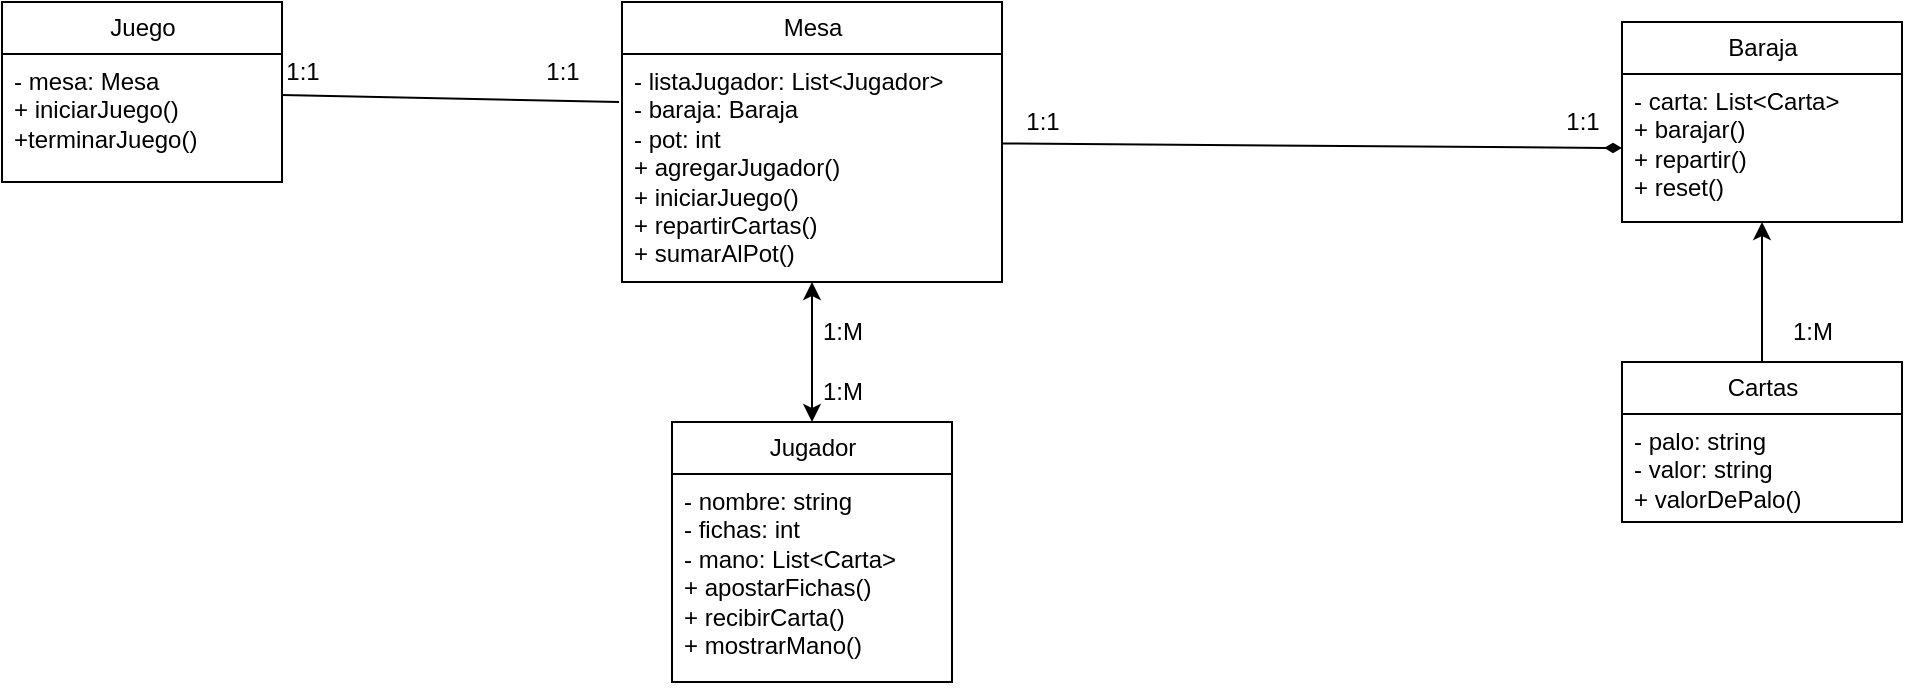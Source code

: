 <mxfile>
    <diagram id="uF_vpeSVCxGOivYUTh7v" name="Page-1">
        <mxGraphModel dx="750" dy="563" grid="1" gridSize="10" guides="1" tooltips="1" connect="1" arrows="1" fold="1" page="1" pageScale="1" pageWidth="2339" pageHeight="3300" math="0" shadow="0">
            <root>
                <mxCell id="0"/>
                <mxCell id="1" parent="0"/>
                <mxCell id="27" style="edgeStyle=none;html=1;entryX=0;entryY=0.5;entryDx=0;entryDy=0;startArrow=none;startFill=0;endArrow=diamondThin;endFill=1;" edge="1" parent="1" source="2" target="15">
                    <mxGeometry relative="1" as="geometry"/>
                </mxCell>
                <mxCell id="2" value="Mesa" style="swimlane;fontStyle=0;childLayout=stackLayout;horizontal=1;startSize=26;fillColor=none;horizontalStack=0;resizeParent=1;resizeParentMax=0;resizeLast=0;collapsible=1;marginBottom=0;html=1;" vertex="1" parent="1">
                    <mxGeometry x="350" y="170" width="190" height="140" as="geometry"/>
                </mxCell>
                <mxCell id="3" value="- listaJugador: List&amp;lt;Jugador&amp;gt;&lt;br&gt;- baraja: Baraja&lt;br&gt;- pot: int&lt;br&gt;+ agregarJugador()&lt;br&gt;+ iniciarJuego()&lt;br&gt;+ repartirCartas()&lt;br&gt;+ sumarAlPot()" style="text;strokeColor=none;fillColor=none;align=left;verticalAlign=top;spacingLeft=4;spacingRight=4;overflow=hidden;rotatable=0;points=[[0,0.5],[1,0.5]];portConstraint=eastwest;whiteSpace=wrap;html=1;" vertex="1" parent="2">
                    <mxGeometry y="26" width="190" height="114" as="geometry"/>
                </mxCell>
                <mxCell id="24" style="edgeStyle=none;html=1;entryX=0.5;entryY=1;entryDx=0;entryDy=0;entryPerimeter=0;startArrow=classic;startFill=1;" edge="1" parent="1" source="6" target="3">
                    <mxGeometry relative="1" as="geometry"/>
                </mxCell>
                <mxCell id="6" value="Jugador" style="swimlane;fontStyle=0;childLayout=stackLayout;horizontal=1;startSize=26;fillColor=none;horizontalStack=0;resizeParent=1;resizeParentMax=0;resizeLast=0;collapsible=1;marginBottom=0;html=1;" vertex="1" parent="1">
                    <mxGeometry x="375" y="380" width="140" height="130" as="geometry"/>
                </mxCell>
                <mxCell id="7" value="- nombre: string&lt;br&gt;- fichas: int&lt;br&gt;- mano: List&amp;lt;Carta&amp;gt;&lt;br&gt;+ apostarFichas()&lt;br&gt;+ recibirCarta()&lt;br&gt;+ mostrarMano()" style="text;strokeColor=none;fillColor=none;align=left;verticalAlign=top;spacingLeft=4;spacingRight=4;overflow=hidden;rotatable=0;points=[[0,0.5],[1,0.5]];portConstraint=eastwest;whiteSpace=wrap;html=1;" vertex="1" parent="6">
                    <mxGeometry y="26" width="140" height="104" as="geometry"/>
                </mxCell>
                <mxCell id="29" style="edgeStyle=none;html=1;startArrow=none;startFill=0;endArrow=none;endFill=0;entryX=-0.008;entryY=0.211;entryDx=0;entryDy=0;entryPerimeter=0;" edge="1" parent="1" source="10" target="3">
                    <mxGeometry relative="1" as="geometry">
                        <mxPoint x="340" y="220" as="targetPoint"/>
                    </mxGeometry>
                </mxCell>
                <mxCell id="10" value="Juego" style="swimlane;fontStyle=0;childLayout=stackLayout;horizontal=1;startSize=26;fillColor=none;horizontalStack=0;resizeParent=1;resizeParentMax=0;resizeLast=0;collapsible=1;marginBottom=0;html=1;" vertex="1" parent="1">
                    <mxGeometry x="40" y="170" width="140" height="90" as="geometry"/>
                </mxCell>
                <mxCell id="11" value="- mesa: Mesa&lt;br&gt;+ iniciarJuego()&lt;br&gt;+terminarJuego()" style="text;strokeColor=none;fillColor=none;align=left;verticalAlign=top;spacingLeft=4;spacingRight=4;overflow=hidden;rotatable=0;points=[[0,0.5],[1,0.5]];portConstraint=eastwest;whiteSpace=wrap;html=1;" vertex="1" parent="10">
                    <mxGeometry y="26" width="140" height="64" as="geometry"/>
                </mxCell>
                <mxCell id="14" value="Baraja" style="swimlane;fontStyle=0;childLayout=stackLayout;horizontal=1;startSize=26;fillColor=none;horizontalStack=0;resizeParent=1;resizeParentMax=0;resizeLast=0;collapsible=1;marginBottom=0;html=1;" vertex="1" parent="1">
                    <mxGeometry x="850" y="180" width="140" height="100" as="geometry"/>
                </mxCell>
                <mxCell id="15" value="- carta: List&amp;lt;Carta&amp;gt;&lt;br&gt;+ barajar()&lt;br&gt;+ repartir()&lt;br&gt;+ reset()" style="text;strokeColor=none;fillColor=none;align=left;verticalAlign=top;spacingLeft=4;spacingRight=4;overflow=hidden;rotatable=0;points=[[0,0.5],[1,0.5]];portConstraint=eastwest;whiteSpace=wrap;html=1;" vertex="1" parent="14">
                    <mxGeometry y="26" width="140" height="74" as="geometry"/>
                </mxCell>
                <mxCell id="22" style="edgeStyle=none;html=1;startArrow=none;startFill=0;" edge="1" parent="1" source="18">
                    <mxGeometry relative="1" as="geometry">
                        <mxPoint x="920" y="280" as="targetPoint"/>
                    </mxGeometry>
                </mxCell>
                <mxCell id="18" value="Cartas" style="swimlane;fontStyle=0;childLayout=stackLayout;horizontal=1;startSize=26;fillColor=none;horizontalStack=0;resizeParent=1;resizeParentMax=0;resizeLast=0;collapsible=1;marginBottom=0;html=1;" vertex="1" parent="1">
                    <mxGeometry x="850" y="350" width="140" height="80" as="geometry"/>
                </mxCell>
                <mxCell id="19" value="- palo: string&lt;br&gt;- valor: string&lt;br&gt;+ valorDePalo()" style="text;strokeColor=none;fillColor=none;align=left;verticalAlign=top;spacingLeft=4;spacingRight=4;overflow=hidden;rotatable=0;points=[[0,0.5],[1,0.5]];portConstraint=eastwest;whiteSpace=wrap;html=1;" vertex="1" parent="18">
                    <mxGeometry y="26" width="140" height="54" as="geometry"/>
                </mxCell>
                <mxCell id="23" value="1:M" style="text;html=1;align=center;verticalAlign=middle;resizable=0;points=[];autosize=1;strokeColor=none;fillColor=none;" vertex="1" parent="1">
                    <mxGeometry x="925" y="320" width="40" height="30" as="geometry"/>
                </mxCell>
                <mxCell id="25" value="1:M" style="text;html=1;align=center;verticalAlign=middle;resizable=0;points=[];autosize=1;strokeColor=none;fillColor=none;" vertex="1" parent="1">
                    <mxGeometry x="440" y="320" width="40" height="30" as="geometry"/>
                </mxCell>
                <mxCell id="28" value="1:1" style="text;html=1;align=center;verticalAlign=middle;resizable=0;points=[];autosize=1;strokeColor=none;fillColor=none;" vertex="1" parent="1">
                    <mxGeometry x="810" y="215" width="40" height="30" as="geometry"/>
                </mxCell>
                <mxCell id="30" value="1:1" style="text;html=1;align=center;verticalAlign=middle;resizable=0;points=[];autosize=1;strokeColor=none;fillColor=none;" vertex="1" parent="1">
                    <mxGeometry x="300" y="190" width="40" height="30" as="geometry"/>
                </mxCell>
                <mxCell id="31" value="1:1" style="text;html=1;align=center;verticalAlign=middle;resizable=0;points=[];autosize=1;strokeColor=none;fillColor=none;" vertex="1" parent="1">
                    <mxGeometry x="170" y="190" width="40" height="30" as="geometry"/>
                </mxCell>
                <mxCell id="32" value="1:M" style="text;html=1;align=center;verticalAlign=middle;resizable=0;points=[];autosize=1;strokeColor=none;fillColor=none;" vertex="1" parent="1">
                    <mxGeometry x="440" y="350" width="40" height="30" as="geometry"/>
                </mxCell>
                <mxCell id="33" value="1:1" style="text;html=1;align=center;verticalAlign=middle;resizable=0;points=[];autosize=1;strokeColor=none;fillColor=none;" vertex="1" parent="1">
                    <mxGeometry x="540" y="215" width="40" height="30" as="geometry"/>
                </mxCell>
            </root>
        </mxGraphModel>
    </diagram>
</mxfile>